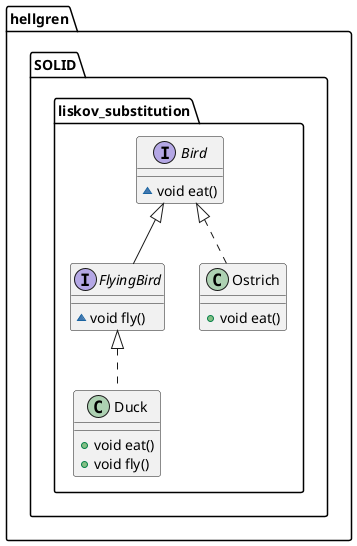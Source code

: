 @startuml
interface hellgren.SOLID.liskov_substitution.FlyingBird {
~ void fly()
}
class hellgren.SOLID.liskov_substitution.Duck {
+ void eat()
+ void fly()
}
class hellgren.SOLID.liskov_substitution.Ostrich {
+ void eat()
}
interface hellgren.SOLID.liskov_substitution.Bird {
~ void eat()
}


hellgren.SOLID.liskov_substitution.Bird <|-- hellgren.SOLID.liskov_substitution.FlyingBird
hellgren.SOLID.liskov_substitution.FlyingBird <|.. hellgren.SOLID.liskov_substitution.Duck
hellgren.SOLID.liskov_substitution.Bird <|.. hellgren.SOLID.liskov_substitution.Ostrich
@enduml